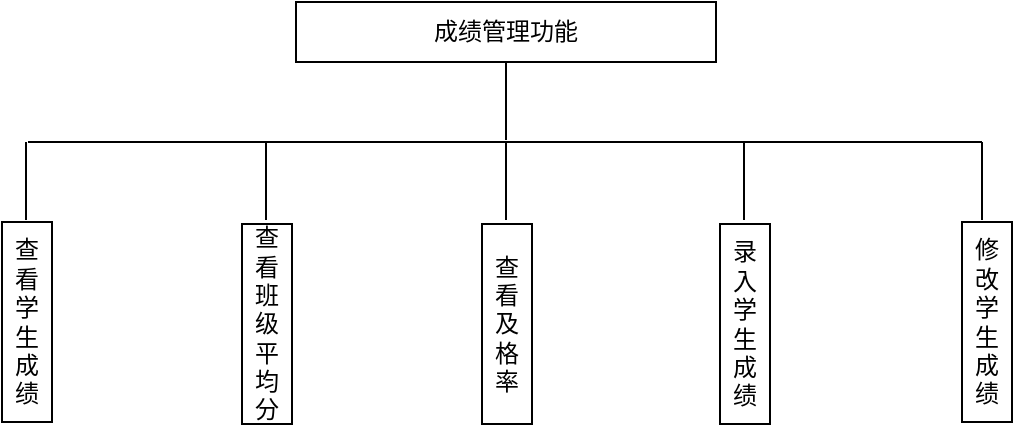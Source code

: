 <mxfile version="22.0.4" type="github">
  <diagram name="第 1 页" id="ArBIQwsoajwKf3CPr72K">
    <mxGraphModel dx="1562" dy="830" grid="1" gridSize="10" guides="1" tooltips="1" connect="1" arrows="1" fold="1" page="1" pageScale="1" pageWidth="827" pageHeight="1169" math="0" shadow="0">
      <root>
        <mxCell id="0" />
        <mxCell id="1" parent="0" />
        <mxCell id="LCXZAXnw25p1evSPo9sa-1" value="&lt;font face=&quot;宋体&quot;&gt;成绩管理功能&lt;/font&gt;" style="rounded=0;whiteSpace=wrap;html=1;" parent="1" vertex="1">
          <mxGeometry x="257" y="90" width="210" height="30" as="geometry" />
        </mxCell>
        <mxCell id="LCXZAXnw25p1evSPo9sa-3" value="&lt;font face=&quot;宋体&quot;&gt;查看班级平均分&lt;/font&gt;" style="rounded=0;whiteSpace=wrap;html=1;" parent="1" vertex="1">
          <mxGeometry x="230" y="201" width="25" height="100" as="geometry" />
        </mxCell>
        <mxCell id="LCXZAXnw25p1evSPo9sa-4" value="" style="endArrow=none;html=1;rounded=0;" parent="1" edge="1">
          <mxGeometry width="50" height="50" relative="1" as="geometry">
            <mxPoint x="123" y="160" as="sourcePoint" />
            <mxPoint x="600" y="160" as="targetPoint" />
          </mxGeometry>
        </mxCell>
        <mxCell id="LCXZAXnw25p1evSPo9sa-5" value="&lt;font face=&quot;宋体&quot;&gt;查看学生成绩&lt;/font&gt;" style="rounded=0;whiteSpace=wrap;html=1;" parent="1" vertex="1">
          <mxGeometry x="110" y="200" width="25" height="100" as="geometry" />
        </mxCell>
        <mxCell id="LCXZAXnw25p1evSPo9sa-7" value="&lt;font face=&quot;宋体&quot;&gt;查看及格率&lt;/font&gt;" style="rounded=0;whiteSpace=wrap;html=1;" parent="1" vertex="1">
          <mxGeometry x="350" y="201" width="25" height="100" as="geometry" />
        </mxCell>
        <mxCell id="LCXZAXnw25p1evSPo9sa-9" value="&lt;font face=&quot;宋体&quot;&gt;录入学生成绩&lt;/font&gt;" style="rounded=0;whiteSpace=wrap;html=1;" parent="1" vertex="1">
          <mxGeometry x="469" y="201" width="25" height="100" as="geometry" />
        </mxCell>
        <mxCell id="LCXZAXnw25p1evSPo9sa-16" value="&lt;font face=&quot;宋体&quot;&gt;修改学生成绩&lt;/font&gt;" style="rounded=0;whiteSpace=wrap;html=1;" parent="1" vertex="1">
          <mxGeometry x="590" y="200" width="25" height="100" as="geometry" />
        </mxCell>
        <mxCell id="qQAWO7ljP2FCzEh4ATGk-1" value="" style="endArrow=none;html=1;rounded=0;" edge="1" parent="1">
          <mxGeometry width="50" height="50" relative="1" as="geometry">
            <mxPoint x="122" y="199" as="sourcePoint" />
            <mxPoint x="122" y="160" as="targetPoint" />
          </mxGeometry>
        </mxCell>
        <mxCell id="qQAWO7ljP2FCzEh4ATGk-2" value="" style="endArrow=none;html=1;rounded=0;" edge="1" parent="1">
          <mxGeometry width="50" height="50" relative="1" as="geometry">
            <mxPoint x="242" y="199" as="sourcePoint" />
            <mxPoint x="242" y="160" as="targetPoint" />
          </mxGeometry>
        </mxCell>
        <mxCell id="qQAWO7ljP2FCzEh4ATGk-3" value="" style="endArrow=none;html=1;rounded=0;" edge="1" parent="1">
          <mxGeometry width="50" height="50" relative="1" as="geometry">
            <mxPoint x="362" y="199" as="sourcePoint" />
            <mxPoint x="362" y="160" as="targetPoint" />
          </mxGeometry>
        </mxCell>
        <mxCell id="qQAWO7ljP2FCzEh4ATGk-4" value="" style="endArrow=none;html=1;rounded=0;" edge="1" parent="1">
          <mxGeometry width="50" height="50" relative="1" as="geometry">
            <mxPoint x="362" y="159" as="sourcePoint" />
            <mxPoint x="362" y="120" as="targetPoint" />
          </mxGeometry>
        </mxCell>
        <mxCell id="qQAWO7ljP2FCzEh4ATGk-5" value="" style="endArrow=none;html=1;rounded=0;" edge="1" parent="1">
          <mxGeometry width="50" height="50" relative="1" as="geometry">
            <mxPoint x="481" y="199" as="sourcePoint" />
            <mxPoint x="481" y="160" as="targetPoint" />
          </mxGeometry>
        </mxCell>
        <mxCell id="qQAWO7ljP2FCzEh4ATGk-6" value="" style="endArrow=none;html=1;rounded=0;" edge="1" parent="1">
          <mxGeometry width="50" height="50" relative="1" as="geometry">
            <mxPoint x="600" y="199" as="sourcePoint" />
            <mxPoint x="600" y="160" as="targetPoint" />
          </mxGeometry>
        </mxCell>
      </root>
    </mxGraphModel>
  </diagram>
</mxfile>
